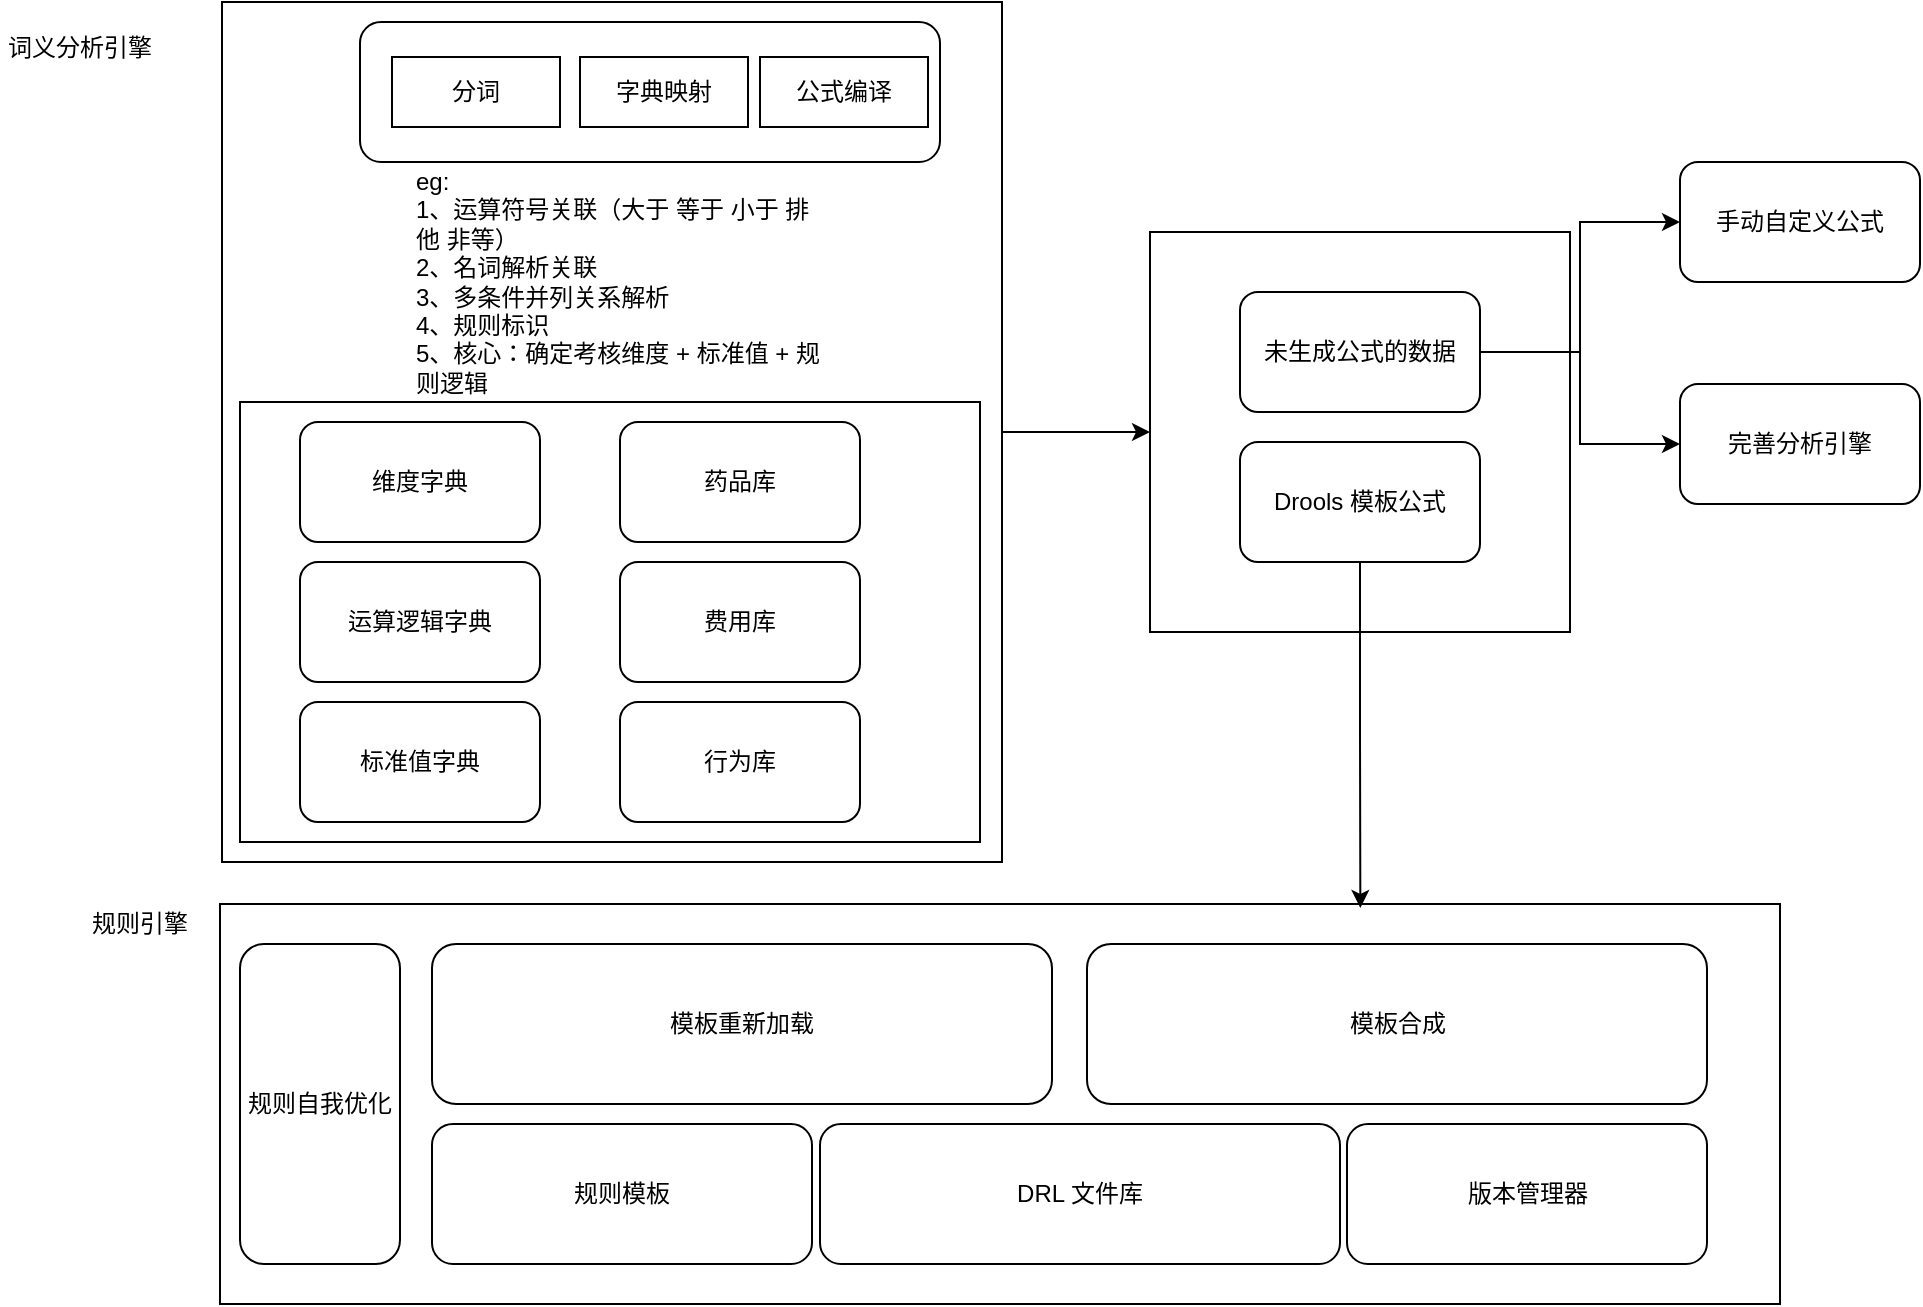 <mxfile version="14.6.3" type="github"><diagram id="OSkddSnpVl8k1uT1pf2J" name="Page-1"><mxGraphModel dx="1769" dy="583" grid="1" gridSize="10" guides="1" tooltips="1" connect="1" arrows="1" fold="1" page="1" pageScale="1" pageWidth="827" pageHeight="1169" math="0" shadow="0"><root><mxCell id="0"/><mxCell id="1" parent="0"/><mxCell id="mwQcFGBg6fSToFTpqCqU-48" value="" style="rounded=0;whiteSpace=wrap;html=1;" vertex="1" parent="1"><mxGeometry x="135" y="134" width="210" height="200" as="geometry"/></mxCell><mxCell id="mwQcFGBg6fSToFTpqCqU-34" value="" style="rounded=0;whiteSpace=wrap;html=1;" vertex="1" parent="1"><mxGeometry x="-330" y="470" width="780" height="200" as="geometry"/></mxCell><mxCell id="mwQcFGBg6fSToFTpqCqU-49" style="edgeStyle=orthogonalEdgeStyle;rounded=0;orthogonalLoop=1;jettySize=auto;html=1;" edge="1" parent="1" source="mwQcFGBg6fSToFTpqCqU-26" target="mwQcFGBg6fSToFTpqCqU-48"><mxGeometry relative="1" as="geometry"/></mxCell><mxCell id="mwQcFGBg6fSToFTpqCqU-26" value="" style="rounded=0;whiteSpace=wrap;html=1;" vertex="1" parent="1"><mxGeometry x="-329" y="19" width="390" height="430" as="geometry"/></mxCell><mxCell id="mwQcFGBg6fSToFTpqCqU-15" value="" style="rounded=0;whiteSpace=wrap;html=1;" vertex="1" parent="1"><mxGeometry x="-320" y="219" width="370" height="220" as="geometry"/></mxCell><mxCell id="mwQcFGBg6fSToFTpqCqU-3" value="" style="rounded=1;whiteSpace=wrap;html=1;" vertex="1" parent="1"><mxGeometry x="-260" y="29" width="290" height="70" as="geometry"/></mxCell><mxCell id="mwQcFGBg6fSToFTpqCqU-7" value="&lt;div align=&quot;left&quot;&gt;eg: &lt;br&gt;&lt;/div&gt;&lt;div align=&quot;left&quot;&gt;1、运算符号关联（大于 等于 小于 排他 非等）&lt;/div&gt;&lt;div align=&quot;left&quot;&gt;2、名词解析关联&lt;/div&gt;&lt;div align=&quot;left&quot;&gt;3、多条件并列关系解析&lt;/div&gt;&lt;div align=&quot;left&quot;&gt;4、规则标识&lt;/div&gt;&lt;div align=&quot;left&quot;&gt;5、核心：确定考核维度 + 标准值 + 规则逻辑&lt;br&gt;&lt;/div&gt;" style="text;html=1;strokeColor=none;fillColor=none;align=left;verticalAlign=middle;whiteSpace=wrap;rounded=0;" vertex="1" parent="1"><mxGeometry x="-234" y="99" width="210" height="120" as="geometry"/></mxCell><mxCell id="mwQcFGBg6fSToFTpqCqU-51" style="edgeStyle=orthogonalEdgeStyle;rounded=0;orthogonalLoop=1;jettySize=auto;html=1;entryX=0.731;entryY=0.01;entryDx=0;entryDy=0;entryPerimeter=0;" edge="1" parent="1" source="mwQcFGBg6fSToFTpqCqU-8" target="mwQcFGBg6fSToFTpqCqU-34"><mxGeometry relative="1" as="geometry"/></mxCell><mxCell id="mwQcFGBg6fSToFTpqCqU-8" value="Drools 模板公式" style="rounded=1;whiteSpace=wrap;html=1;" vertex="1" parent="1"><mxGeometry x="180" y="239" width="120" height="60" as="geometry"/></mxCell><mxCell id="mwQcFGBg6fSToFTpqCqU-9" value="维度字典" style="rounded=1;whiteSpace=wrap;html=1;" vertex="1" parent="1"><mxGeometry x="-290" y="229" width="120" height="60" as="geometry"/></mxCell><mxCell id="mwQcFGBg6fSToFTpqCqU-12" value="运算逻辑字典" style="rounded=1;whiteSpace=wrap;html=1;" vertex="1" parent="1"><mxGeometry x="-290" y="299" width="120" height="60" as="geometry"/></mxCell><mxCell id="mwQcFGBg6fSToFTpqCqU-13" value="标准值字典" style="rounded=1;whiteSpace=wrap;html=1;" vertex="1" parent="1"><mxGeometry x="-290" y="369" width="120" height="60" as="geometry"/></mxCell><mxCell id="mwQcFGBg6fSToFTpqCqU-25" value="模板合成" style="rounded=1;whiteSpace=wrap;html=1;" vertex="1" parent="1"><mxGeometry x="103.5" y="490" width="310" height="80" as="geometry"/></mxCell><mxCell id="mwQcFGBg6fSToFTpqCqU-27" value="词义分析引擎" style="text;html=1;strokeColor=none;fillColor=none;align=center;verticalAlign=middle;whiteSpace=wrap;rounded=0;" vertex="1" parent="1"><mxGeometry x="-440" y="33" width="80" height="17" as="geometry"/></mxCell><mxCell id="mwQcFGBg6fSToFTpqCqU-28" value="模板重新加载" style="rounded=1;whiteSpace=wrap;html=1;" vertex="1" parent="1"><mxGeometry x="-224" y="490" width="310" height="80" as="geometry"/></mxCell><mxCell id="mwQcFGBg6fSToFTpqCqU-29" value="规则模板" style="rounded=1;whiteSpace=wrap;html=1;" vertex="1" parent="1"><mxGeometry x="-224" y="580" width="190" height="70" as="geometry"/></mxCell><mxCell id="mwQcFGBg6fSToFTpqCqU-30" value="DRL 文件库" style="rounded=1;whiteSpace=wrap;html=1;" vertex="1" parent="1"><mxGeometry x="-30" y="580" width="260" height="70" as="geometry"/></mxCell><mxCell id="mwQcFGBg6fSToFTpqCqU-31" value="版本管理器" style="rounded=1;whiteSpace=wrap;html=1;" vertex="1" parent="1"><mxGeometry x="233.5" y="580" width="180" height="70" as="geometry"/></mxCell><mxCell id="mwQcFGBg6fSToFTpqCqU-35" value="规则引擎" style="text;html=1;strokeColor=none;fillColor=none;align=center;verticalAlign=middle;whiteSpace=wrap;rounded=0;" vertex="1" parent="1"><mxGeometry x="-400" y="470" width="60" height="20" as="geometry"/></mxCell><mxCell id="mwQcFGBg6fSToFTpqCqU-37" value="药品库" style="rounded=1;whiteSpace=wrap;html=1;" vertex="1" parent="1"><mxGeometry x="-130" y="229" width="120" height="60" as="geometry"/></mxCell><mxCell id="mwQcFGBg6fSToFTpqCqU-38" value="费用库" style="rounded=1;whiteSpace=wrap;html=1;" vertex="1" parent="1"><mxGeometry x="-130" y="299" width="120" height="60" as="geometry"/></mxCell><mxCell id="mwQcFGBg6fSToFTpqCqU-39" value="行为库" style="rounded=1;whiteSpace=wrap;html=1;" vertex="1" parent="1"><mxGeometry x="-130" y="369" width="120" height="60" as="geometry"/></mxCell><mxCell id="mwQcFGBg6fSToFTpqCqU-41" value="分词" style="rounded=0;whiteSpace=wrap;html=1;" vertex="1" parent="1"><mxGeometry x="-244" y="46.5" width="84" height="35" as="geometry"/></mxCell><mxCell id="mwQcFGBg6fSToFTpqCqU-43" value="字典映射" style="rounded=0;whiteSpace=wrap;html=1;" vertex="1" parent="1"><mxGeometry x="-150" y="46.5" width="84" height="35" as="geometry"/></mxCell><mxCell id="mwQcFGBg6fSToFTpqCqU-44" value="公式编译" style="rounded=0;whiteSpace=wrap;html=1;" vertex="1" parent="1"><mxGeometry x="-60" y="46.5" width="84" height="35" as="geometry"/></mxCell><mxCell id="mwQcFGBg6fSToFTpqCqU-58" style="edgeStyle=orthogonalEdgeStyle;rounded=0;orthogonalLoop=1;jettySize=auto;html=1;entryX=0;entryY=0.5;entryDx=0;entryDy=0;" edge="1" parent="1" source="mwQcFGBg6fSToFTpqCqU-45" target="mwQcFGBg6fSToFTpqCqU-54"><mxGeometry relative="1" as="geometry"/></mxCell><mxCell id="mwQcFGBg6fSToFTpqCqU-59" style="edgeStyle=orthogonalEdgeStyle;rounded=0;orthogonalLoop=1;jettySize=auto;html=1;" edge="1" parent="1" source="mwQcFGBg6fSToFTpqCqU-45" target="mwQcFGBg6fSToFTpqCqU-55"><mxGeometry relative="1" as="geometry"/></mxCell><mxCell id="mwQcFGBg6fSToFTpqCqU-45" value="未生成公式的数据" style="rounded=1;whiteSpace=wrap;html=1;" vertex="1" parent="1"><mxGeometry x="180" y="164" width="120" height="60" as="geometry"/></mxCell><mxCell id="mwQcFGBg6fSToFTpqCqU-54" value="手动自定义公式" style="rounded=1;whiteSpace=wrap;html=1;" vertex="1" parent="1"><mxGeometry x="400" y="99" width="120" height="60" as="geometry"/></mxCell><mxCell id="mwQcFGBg6fSToFTpqCqU-55" value="完善分析引擎" style="rounded=1;whiteSpace=wrap;html=1;" vertex="1" parent="1"><mxGeometry x="400" y="210" width="120" height="60" as="geometry"/></mxCell><mxCell id="mwQcFGBg6fSToFTpqCqU-60" value="规则自我优化" style="rounded=1;whiteSpace=wrap;html=1;" vertex="1" parent="1"><mxGeometry x="-320" y="490" width="80" height="160" as="geometry"/></mxCell></root></mxGraphModel></diagram></mxfile>